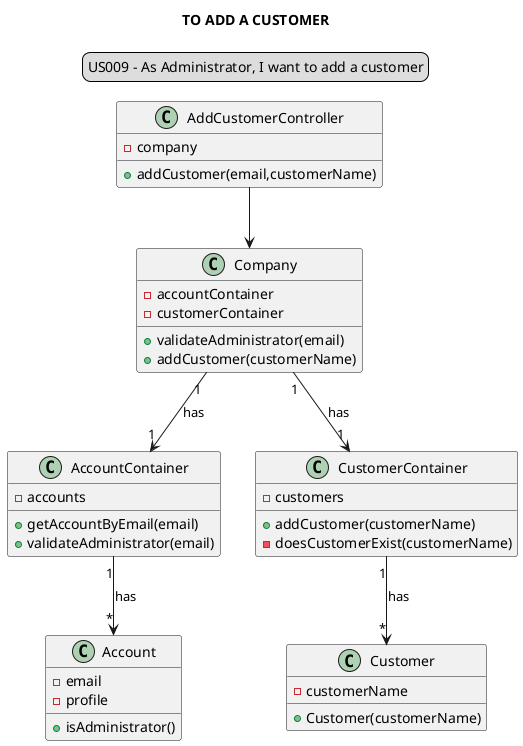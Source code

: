 
@startuml

skinparam sequenceMessageAlign center
title TO ADD A CUSTOMER
legend top
US009 - As Administrator, I want to add a customer
end legend

class "AddCustomerController" {
-company
+addCustomer(email,customerName)


}

class "Company"{
-accountContainer
-customerContainer
+validateAdministrator(email)
+addCustomer(customerName)
}

class "AccountContainer"{
-accounts
+getAccountByEmail(email)
+validateAdministrator(email)
}

class "Account"{
-email
- profile
+isAdministrator()
}

class "CustomerContainer"{
-customers
+addCustomer(customerName)
-doesCustomerExist(customerName)
}

class "Customer"{
-customerName
+Customer(customerName)
}

"AddCustomerController"  --> "Company"
"Company" "1"-->"1" "CustomerContainer": has
"Company" "1"-->"1" "AccountContainer": has
"CustomerContainer" "1"-->"*" "Customer": has
"AccountContainer" "1" --> "*" "Account": has

@enduml